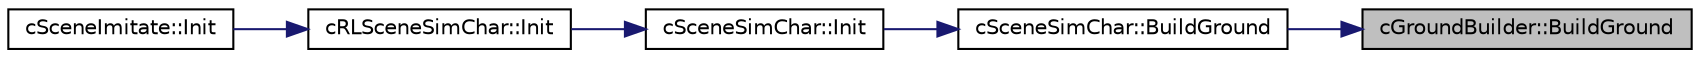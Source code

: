 digraph "cGroundBuilder::BuildGround"
{
 // LATEX_PDF_SIZE
  edge [fontname="Helvetica",fontsize="10",labelfontname="Helvetica",labelfontsize="10"];
  node [fontname="Helvetica",fontsize="10",shape=record];
  rankdir="RL";
  Node1 [label="cGroundBuilder::BuildGround",height=0.2,width=0.4,color="black", fillcolor="grey75", style="filled", fontcolor="black",tooltip=" "];
  Node1 -> Node2 [dir="back",color="midnightblue",fontsize="10",style="solid",fontname="Helvetica"];
  Node2 [label="cSceneSimChar::BuildGround",height=0.2,width=0.4,color="black", fillcolor="white", style="filled",URL="$classc_scene_sim_char.html#a2c8e9479b8783bc01f78d6b1dcfe863c",tooltip=" "];
  Node2 -> Node3 [dir="back",color="midnightblue",fontsize="10",style="solid",fontname="Helvetica"];
  Node3 [label="cSceneSimChar::Init",height=0.2,width=0.4,color="black", fillcolor="white", style="filled",URL="$classc_scene_sim_char.html#a55d8ea112d3b38cc39f1cf396cdd8a5b",tooltip=" "];
  Node3 -> Node4 [dir="back",color="midnightblue",fontsize="10",style="solid",fontname="Helvetica"];
  Node4 [label="cRLSceneSimChar::Init",height=0.2,width=0.4,color="black", fillcolor="white", style="filled",URL="$classc_r_l_scene_sim_char.html#a646cd06bc9b8615ba0414c01dcc846eb",tooltip=" "];
  Node4 -> Node5 [dir="back",color="midnightblue",fontsize="10",style="solid",fontname="Helvetica"];
  Node5 [label="cSceneImitate::Init",height=0.2,width=0.4,color="black", fillcolor="white", style="filled",URL="$classc_scene_imitate.html#a076f408d116f74ebd723c8b8e193c374",tooltip=" "];
}
